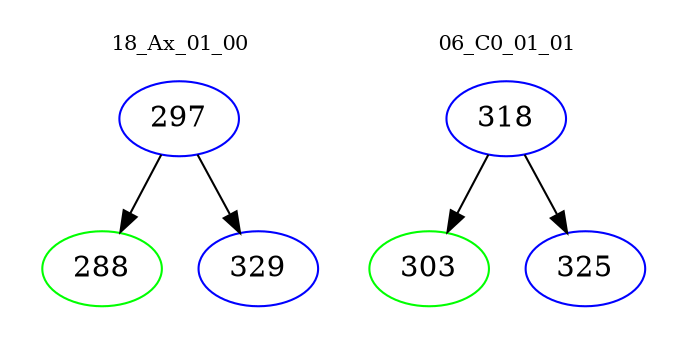 digraph{
subgraph cluster_0 {
color = white
label = "18_Ax_01_00";
fontsize=10;
T0_297 [label="297", color="blue"]
T0_297 -> T0_288 [color="black"]
T0_288 [label="288", color="green"]
T0_297 -> T0_329 [color="black"]
T0_329 [label="329", color="blue"]
}
subgraph cluster_1 {
color = white
label = "06_C0_01_01";
fontsize=10;
T1_318 [label="318", color="blue"]
T1_318 -> T1_303 [color="black"]
T1_303 [label="303", color="green"]
T1_318 -> T1_325 [color="black"]
T1_325 [label="325", color="blue"]
}
}
